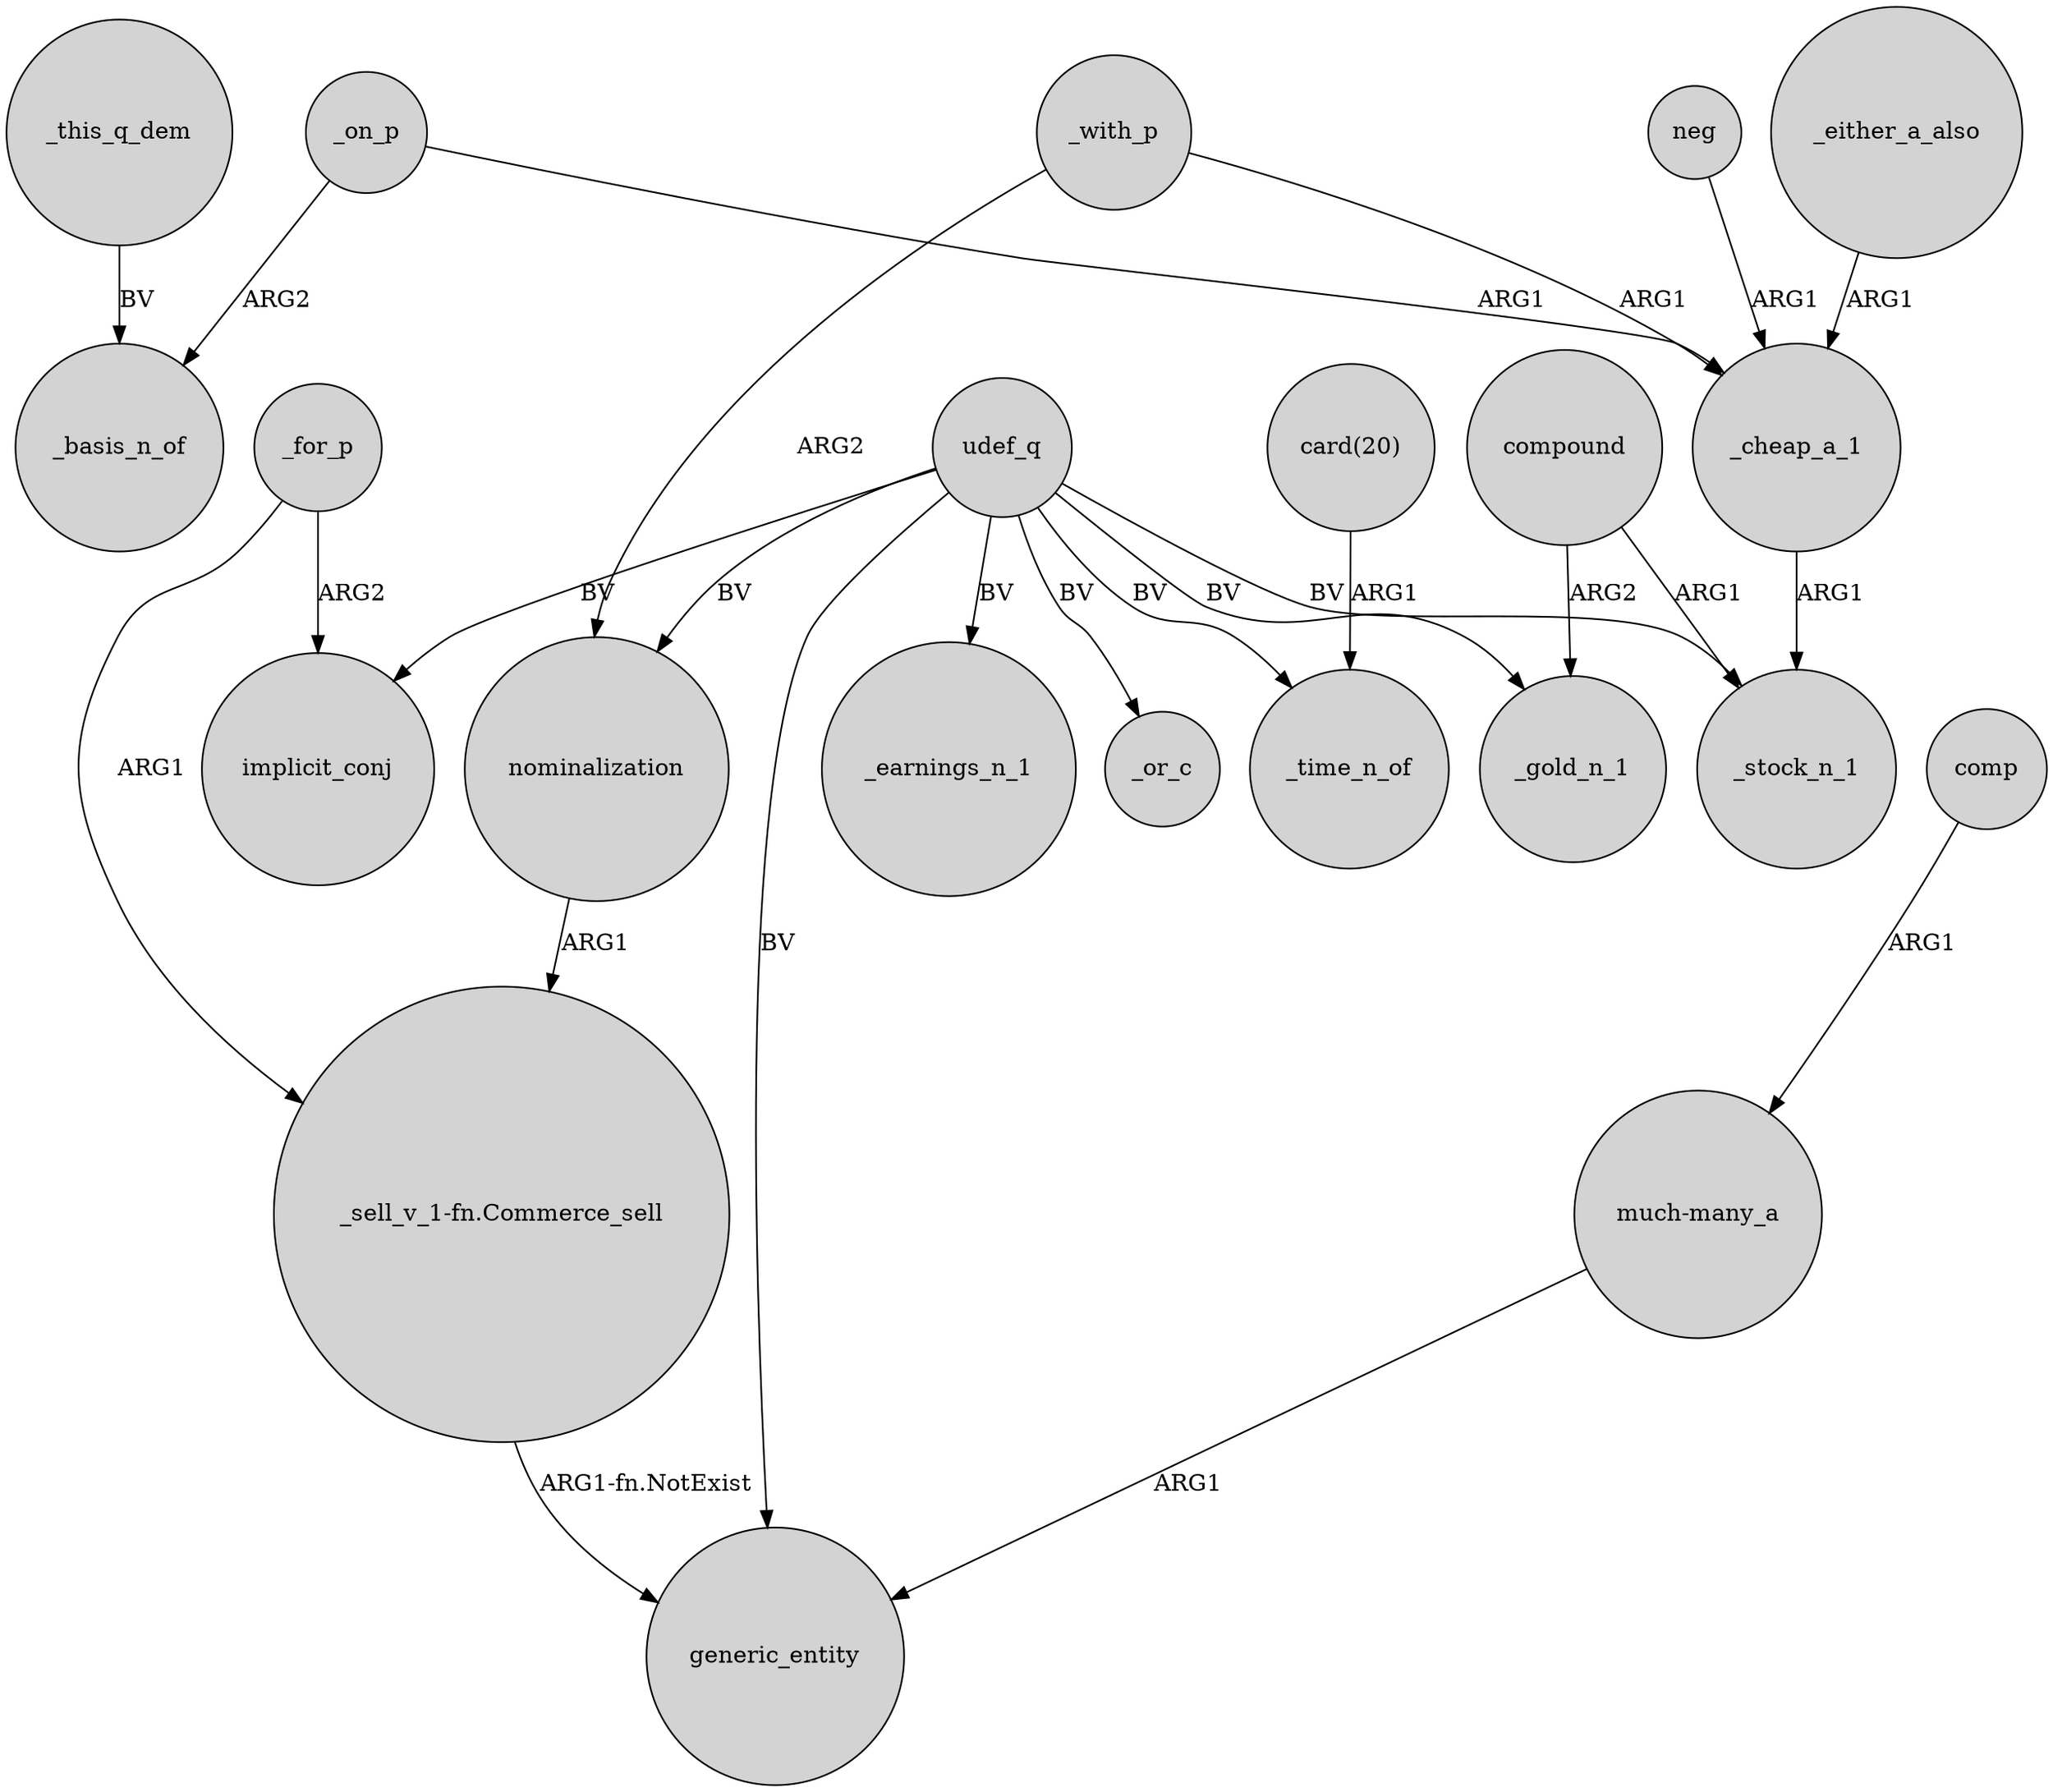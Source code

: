 digraph {
	node [shape=circle style=filled]
	_this_q_dem -> _basis_n_of [label=BV]
	"card(20)" -> _time_n_of [label=ARG1]
	_with_p -> _cheap_a_1 [label=ARG1]
	udef_q -> generic_entity [label=BV]
	_for_p -> implicit_conj [label=ARG2]
	_with_p -> nominalization [label=ARG2]
	"much-many_a" -> generic_entity [label=ARG1]
	udef_q -> _earnings_n_1 [label=BV]
	compound -> _stock_n_1 [label=ARG1]
	compound -> _gold_n_1 [label=ARG2]
	_on_p -> _cheap_a_1 [label=ARG1]
	udef_q -> _or_c [label=BV]
	udef_q -> implicit_conj [label=BV]
	nominalization -> "_sell_v_1-fn.Commerce_sell" [label=ARG1]
	udef_q -> _stock_n_1 [label=BV]
	_either_a_also -> _cheap_a_1 [label=ARG1]
	comp -> "much-many_a" [label=ARG1]
	udef_q -> _gold_n_1 [label=BV]
	"_sell_v_1-fn.Commerce_sell" -> generic_entity [label="ARG1-fn.NotExist"]
	neg -> _cheap_a_1 [label=ARG1]
	udef_q -> _time_n_of [label=BV]
	_for_p -> "_sell_v_1-fn.Commerce_sell" [label=ARG1]
	udef_q -> nominalization [label=BV]
	_cheap_a_1 -> _stock_n_1 [label=ARG1]
	_on_p -> _basis_n_of [label=ARG2]
}
